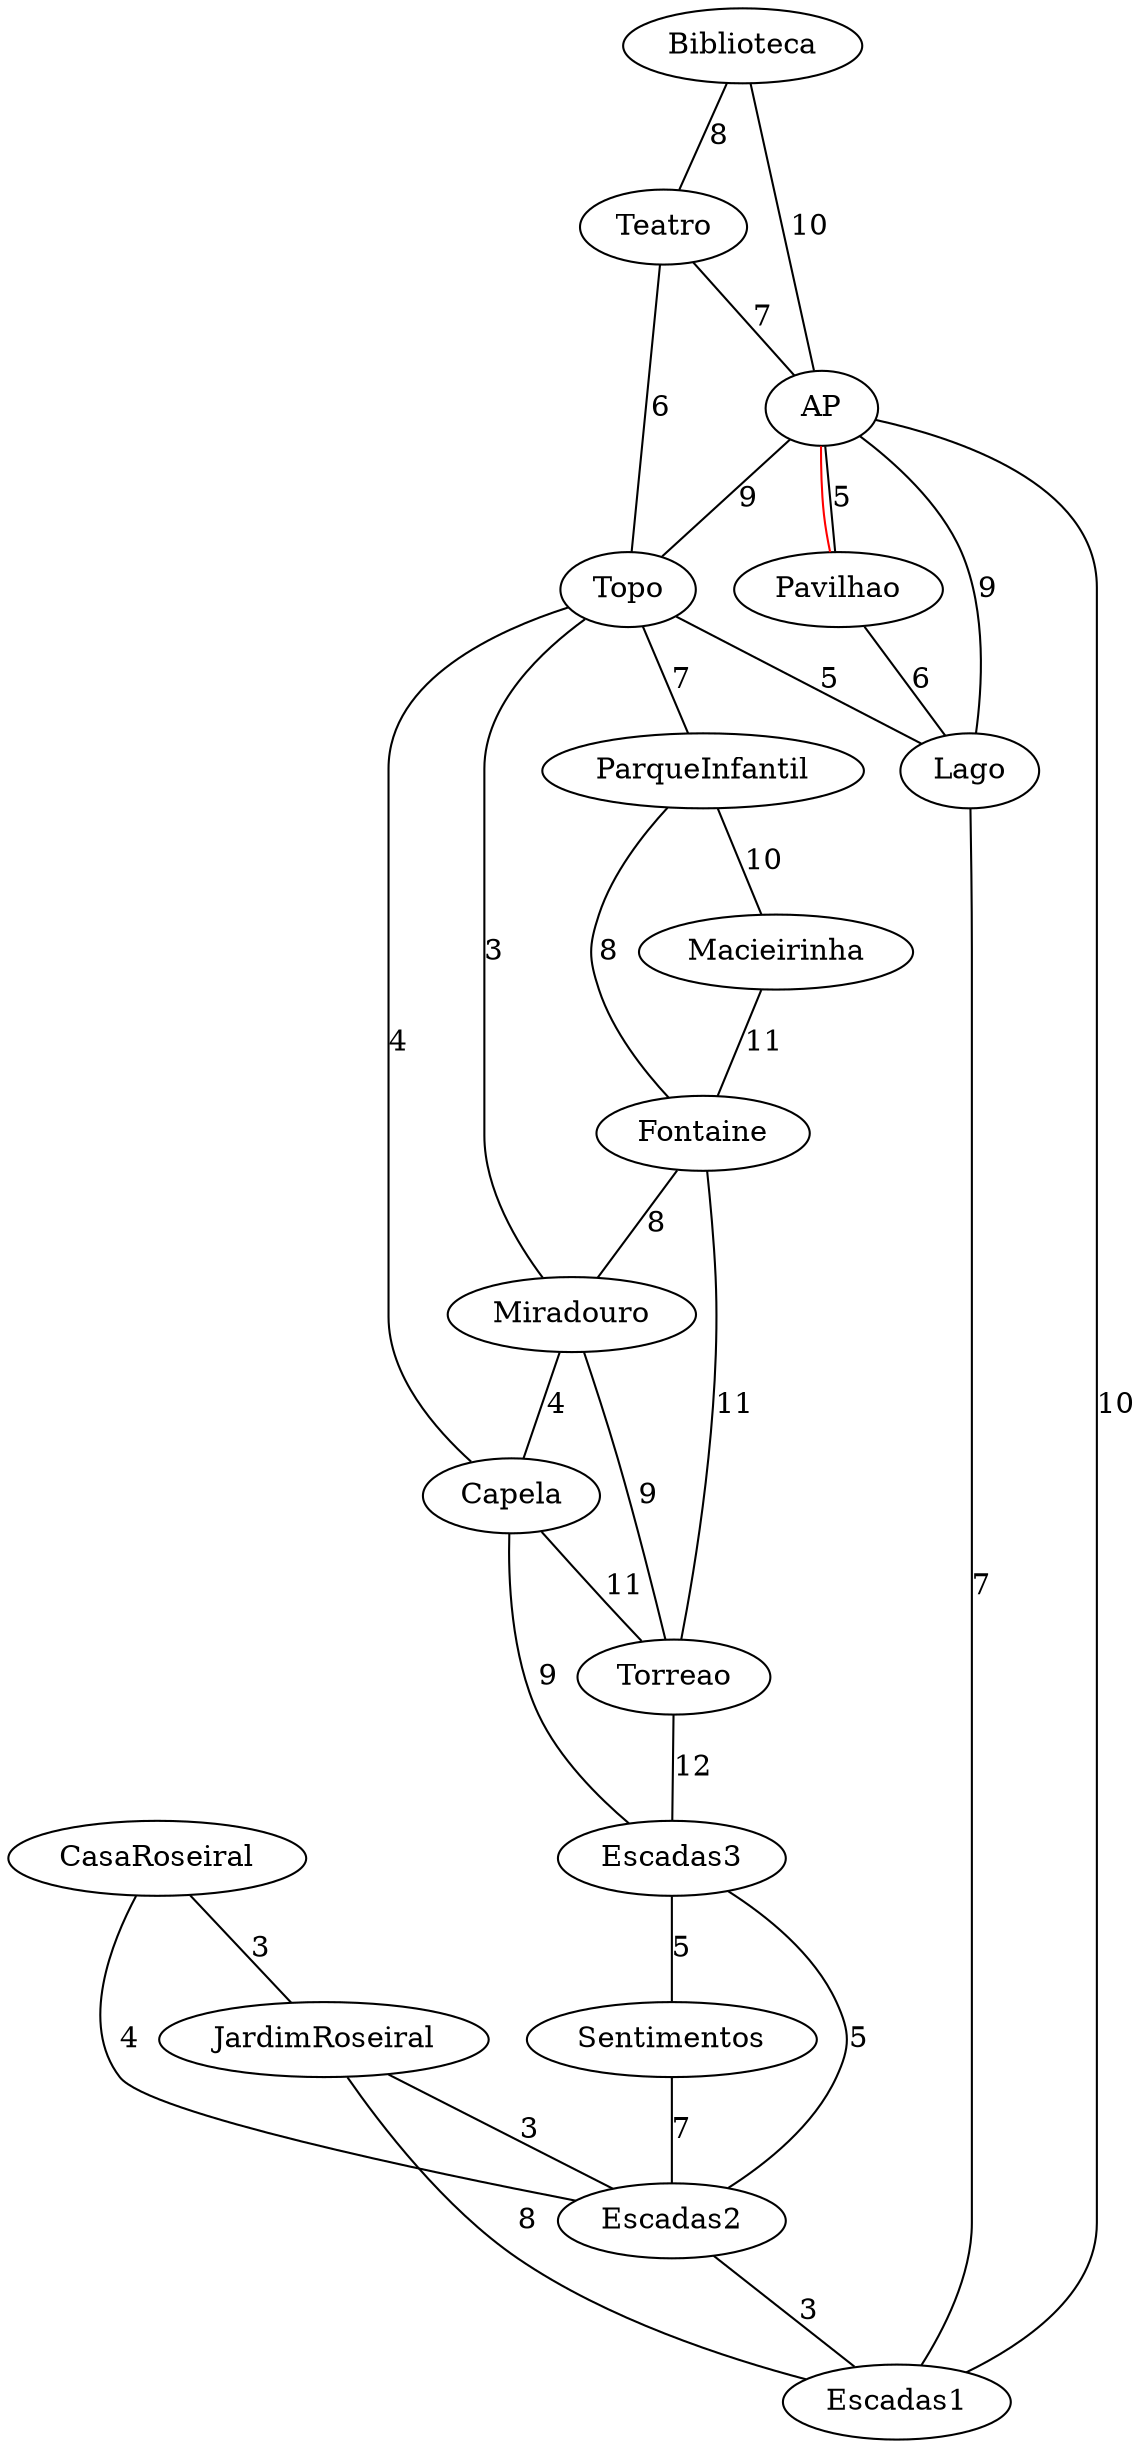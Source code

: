 graph G {
"Biblioteca" -- "Teatro" [label="8"];
"Biblioteca" -- "AP" [label="10"];
"Teatro" -- "AP" [label="7"];
"Teatro" -- "Topo" [label="6"];
"AP" -- "Pavilhao" [label="5"];
"AP" -- "Topo" [label="9"];
"AP" -- "Lago" [label="9"];
"AP" -- "Escadas1" [label="10"];
"Pavilhao" -- "Lago" [label="6"];
"Topo" -- "ParqueInfantil" [label="7"];
"Topo" -- "Miradouro" [label="3"];
"Topo" -- "Capela" [label="4"];
"Topo" -- "Lago" [label="5"];
"ParqueInfantil" -- "Macieirinha" [label="10"];
"ParqueInfantil" -- "Fontaine" [label="8"];
"Macieirinha" -- "Fontaine" [label="11"];
"Fontaine" -- "Miradouro" [label="8"];
"Fontaine" -- "Torreao" [label="11"];
"Miradouro" -- "Capela" [label="4"];
"Miradouro" -- "Torreao" [label="9"];
"Capela" -- "Torreao" [label="11"];
"Capela" -- "Escadas3" [label="9"];
"Torreao" -- "Escadas3" [label="12"];
"Lago" -- "Escadas1" [label="7"];
"Escadas3" -- "Sentimentos" [label="5"];
"Escadas3" -- "Escadas2" [label="5"];
"Sentimentos" -- "Escadas2" [label="7"];
"CasaRoseiral" -- "JardimRoseiral" [label="3"];
"CasaRoseiral" -- "Escadas2" [label="4"];
"JardimRoseiral" -- "Escadas2" [label="3"];
"JardimRoseiral" -- "Escadas1" [label="8"];
"Escadas2" -- "Escadas1" [label="3"];
"Pavilhao" -- "AP" [color=red];
}
